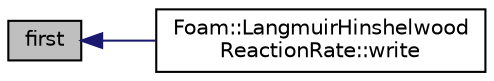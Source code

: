 digraph "first"
{
  bgcolor="transparent";
  edge [fontname="Helvetica",fontsize="10",labelfontname="Helvetica",labelfontsize="10"];
  node [fontname="Helvetica",fontsize="10",shape=record];
  rankdir="LR";
  Node1 [label="first",height=0.2,width=0.4,color="black", fillcolor="grey75", style="filled", fontcolor="black"];
  Node1 -> Node2 [dir="back",color="midnightblue",fontsize="10",style="solid",fontname="Helvetica"];
  Node2 [label="Foam::LangmuirHinshelwood\lReactionRate::write",height=0.2,width=0.4,color="black",URL="$a01269.html#a4bc86b48333705e13add9de0db8eebd3",tooltip="Write to stream. "];
}
